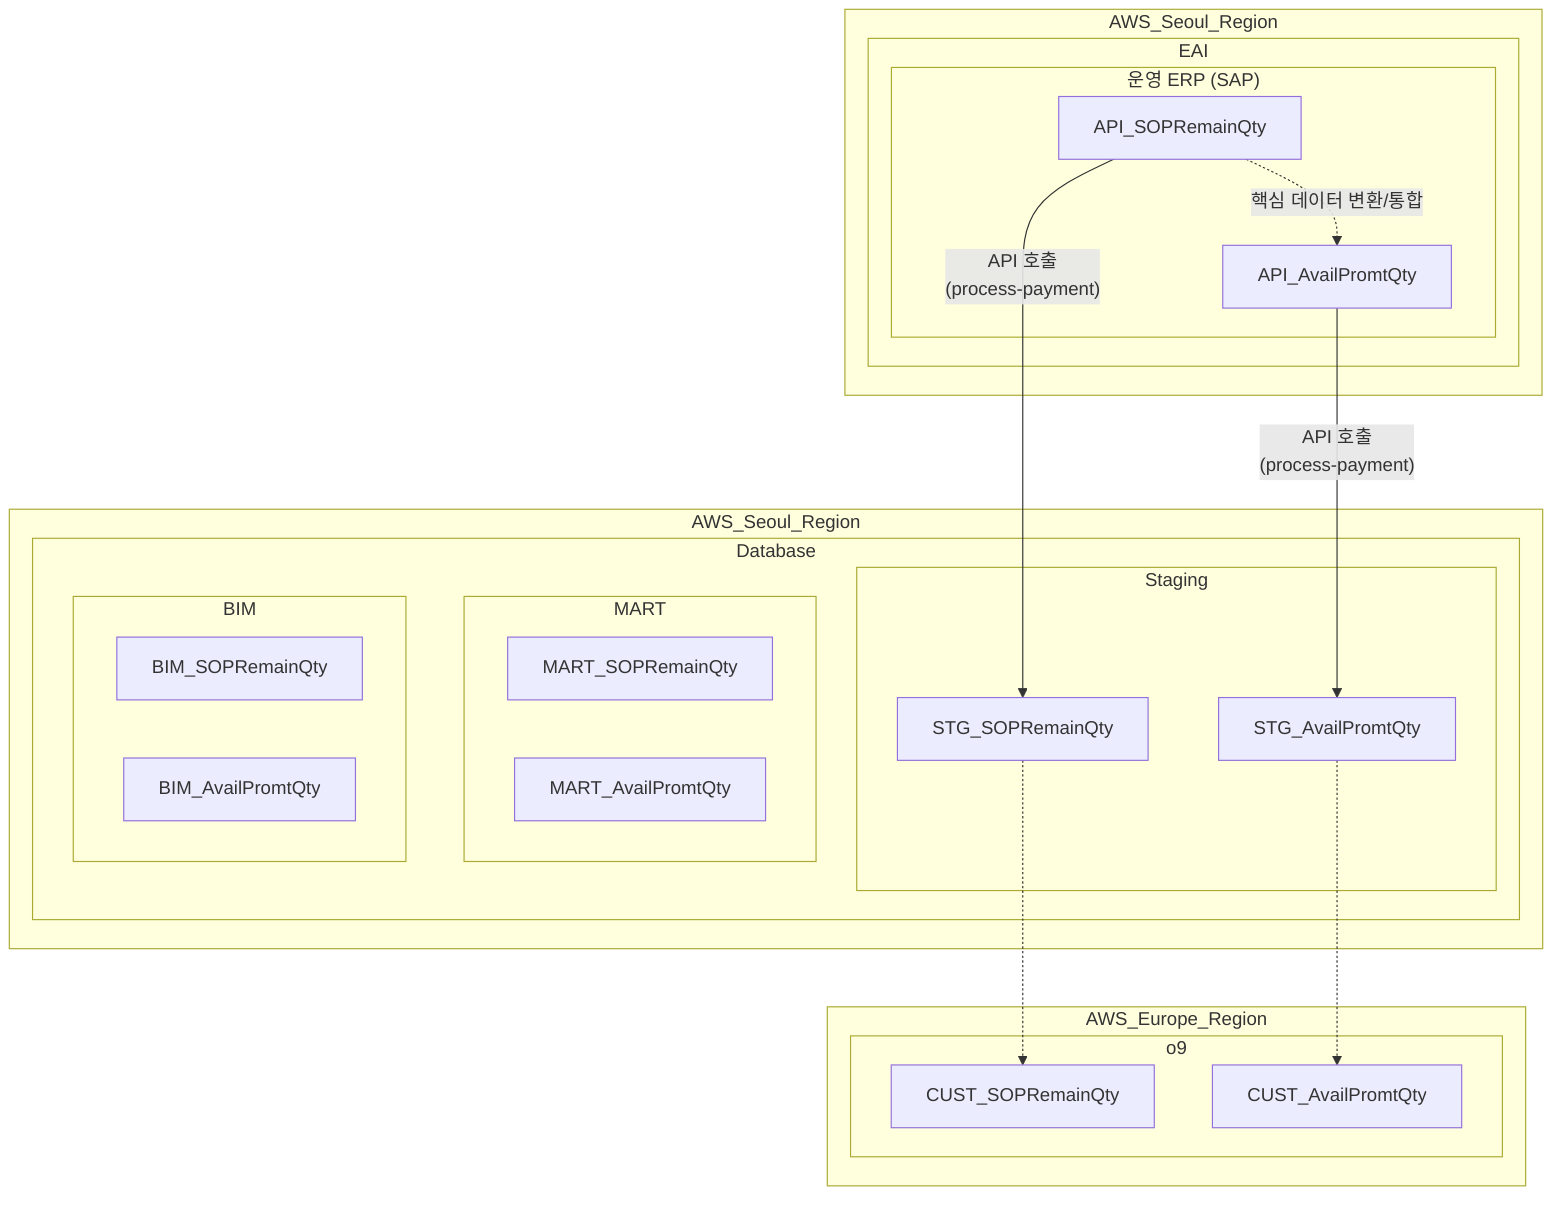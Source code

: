 graph TD
  subgraph subGraph7 ["AWS_Seoul_Region"]
    subgraph EAI ["EAI"]
      subgraph SAP ["운영 ERP (SAP)"]
        APC37["API_SOPRemainQty"]
        APC11["API_AvailPromtQty"]
      end
    end
  end

  %% 다이어그램
  subgraph subGraph6 ["AWS_Seoul_Region"]
    subgraph EAI ["EAI"]
      subgraph SAP ["운영 ERP (SAP)"]
        APC37["API_SOPRemainQty"]
        APC11["API_AvailPromtQty"]
      end
    end
    subgraph Database ["Database"]
      subgraph Schema_Staging["Staging"]
        STG37["STG_SOPRemainQty"]
        STG11["STG_AvailPromtQty"]
      end
      subgraph Schema_MART ["MART"]
        MART37["MART_SOPRemainQty"]
        MART11["MART_AvailPromtQty"]
      end
      subgraph Schema_BIM ["BIM"]
        BIM37["BIM_SOPRemainQty"]
        BIM11["BIM_AvailPromtQty"]
      end
    end
  end
  subgraph subGraph8 ["AWS_Europe_Region"]
    subgraph o9 ["o9"]
      CUST37["CUST_SOPRemainQty"]
      CUST11["CUST_AvailPromtQty"]
    end
  end

  

  %% 스타일 0
  APC37 -- "API 호출<br>(process-payment)" --> STG37 -.-> CUST37
  APC11 -- "API 호출<br>(process-payment)" --> STG11 -.-> CUST11

  %% 스타일 1
  APC37 -. "핵심 데이터 변환/통합" .-> APC11